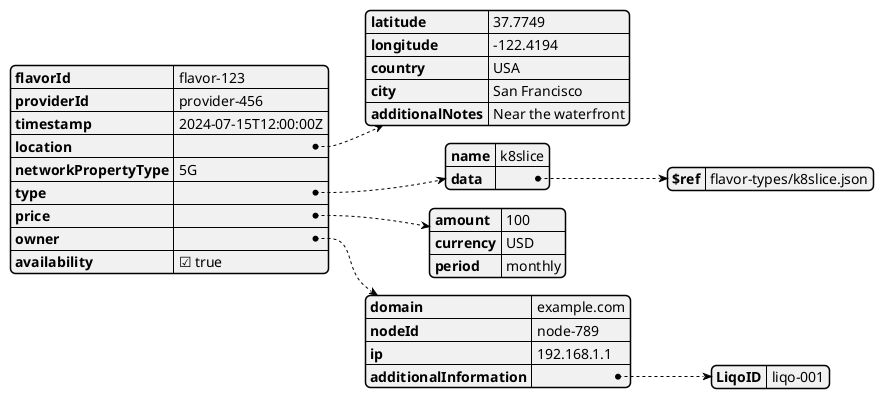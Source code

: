 @startjson
{
    "flavorId": "flavor-123",
    "providerId": "provider-456",
    "timestamp": "2024-07-15T12:00:00Z",
    "location": {
        "latitude": "37.7749",
        "longitude": "-122.4194",
        "country": "USA",
        "city": "San Francisco",
        "additionalNotes": "Near the waterfront"
    },
    "networkPropertyType": "5G",
    "type": {
        "name": "k8slice",
        "data": {
            "$ref": "flavor-types/k8slice.json"
        }
    },
    "price": {
        "amount": "100",
        "currency": "USD",
        "period": "monthly"
    },
    "owner": {
        "domain": "example.com",
        "nodeId": "node-789",
        "ip": "192.168.1.1",
        "additionalInformation": {
            "LiqoID": "liqo-001"
        }
    },
    "availability": true
}

@endjson
